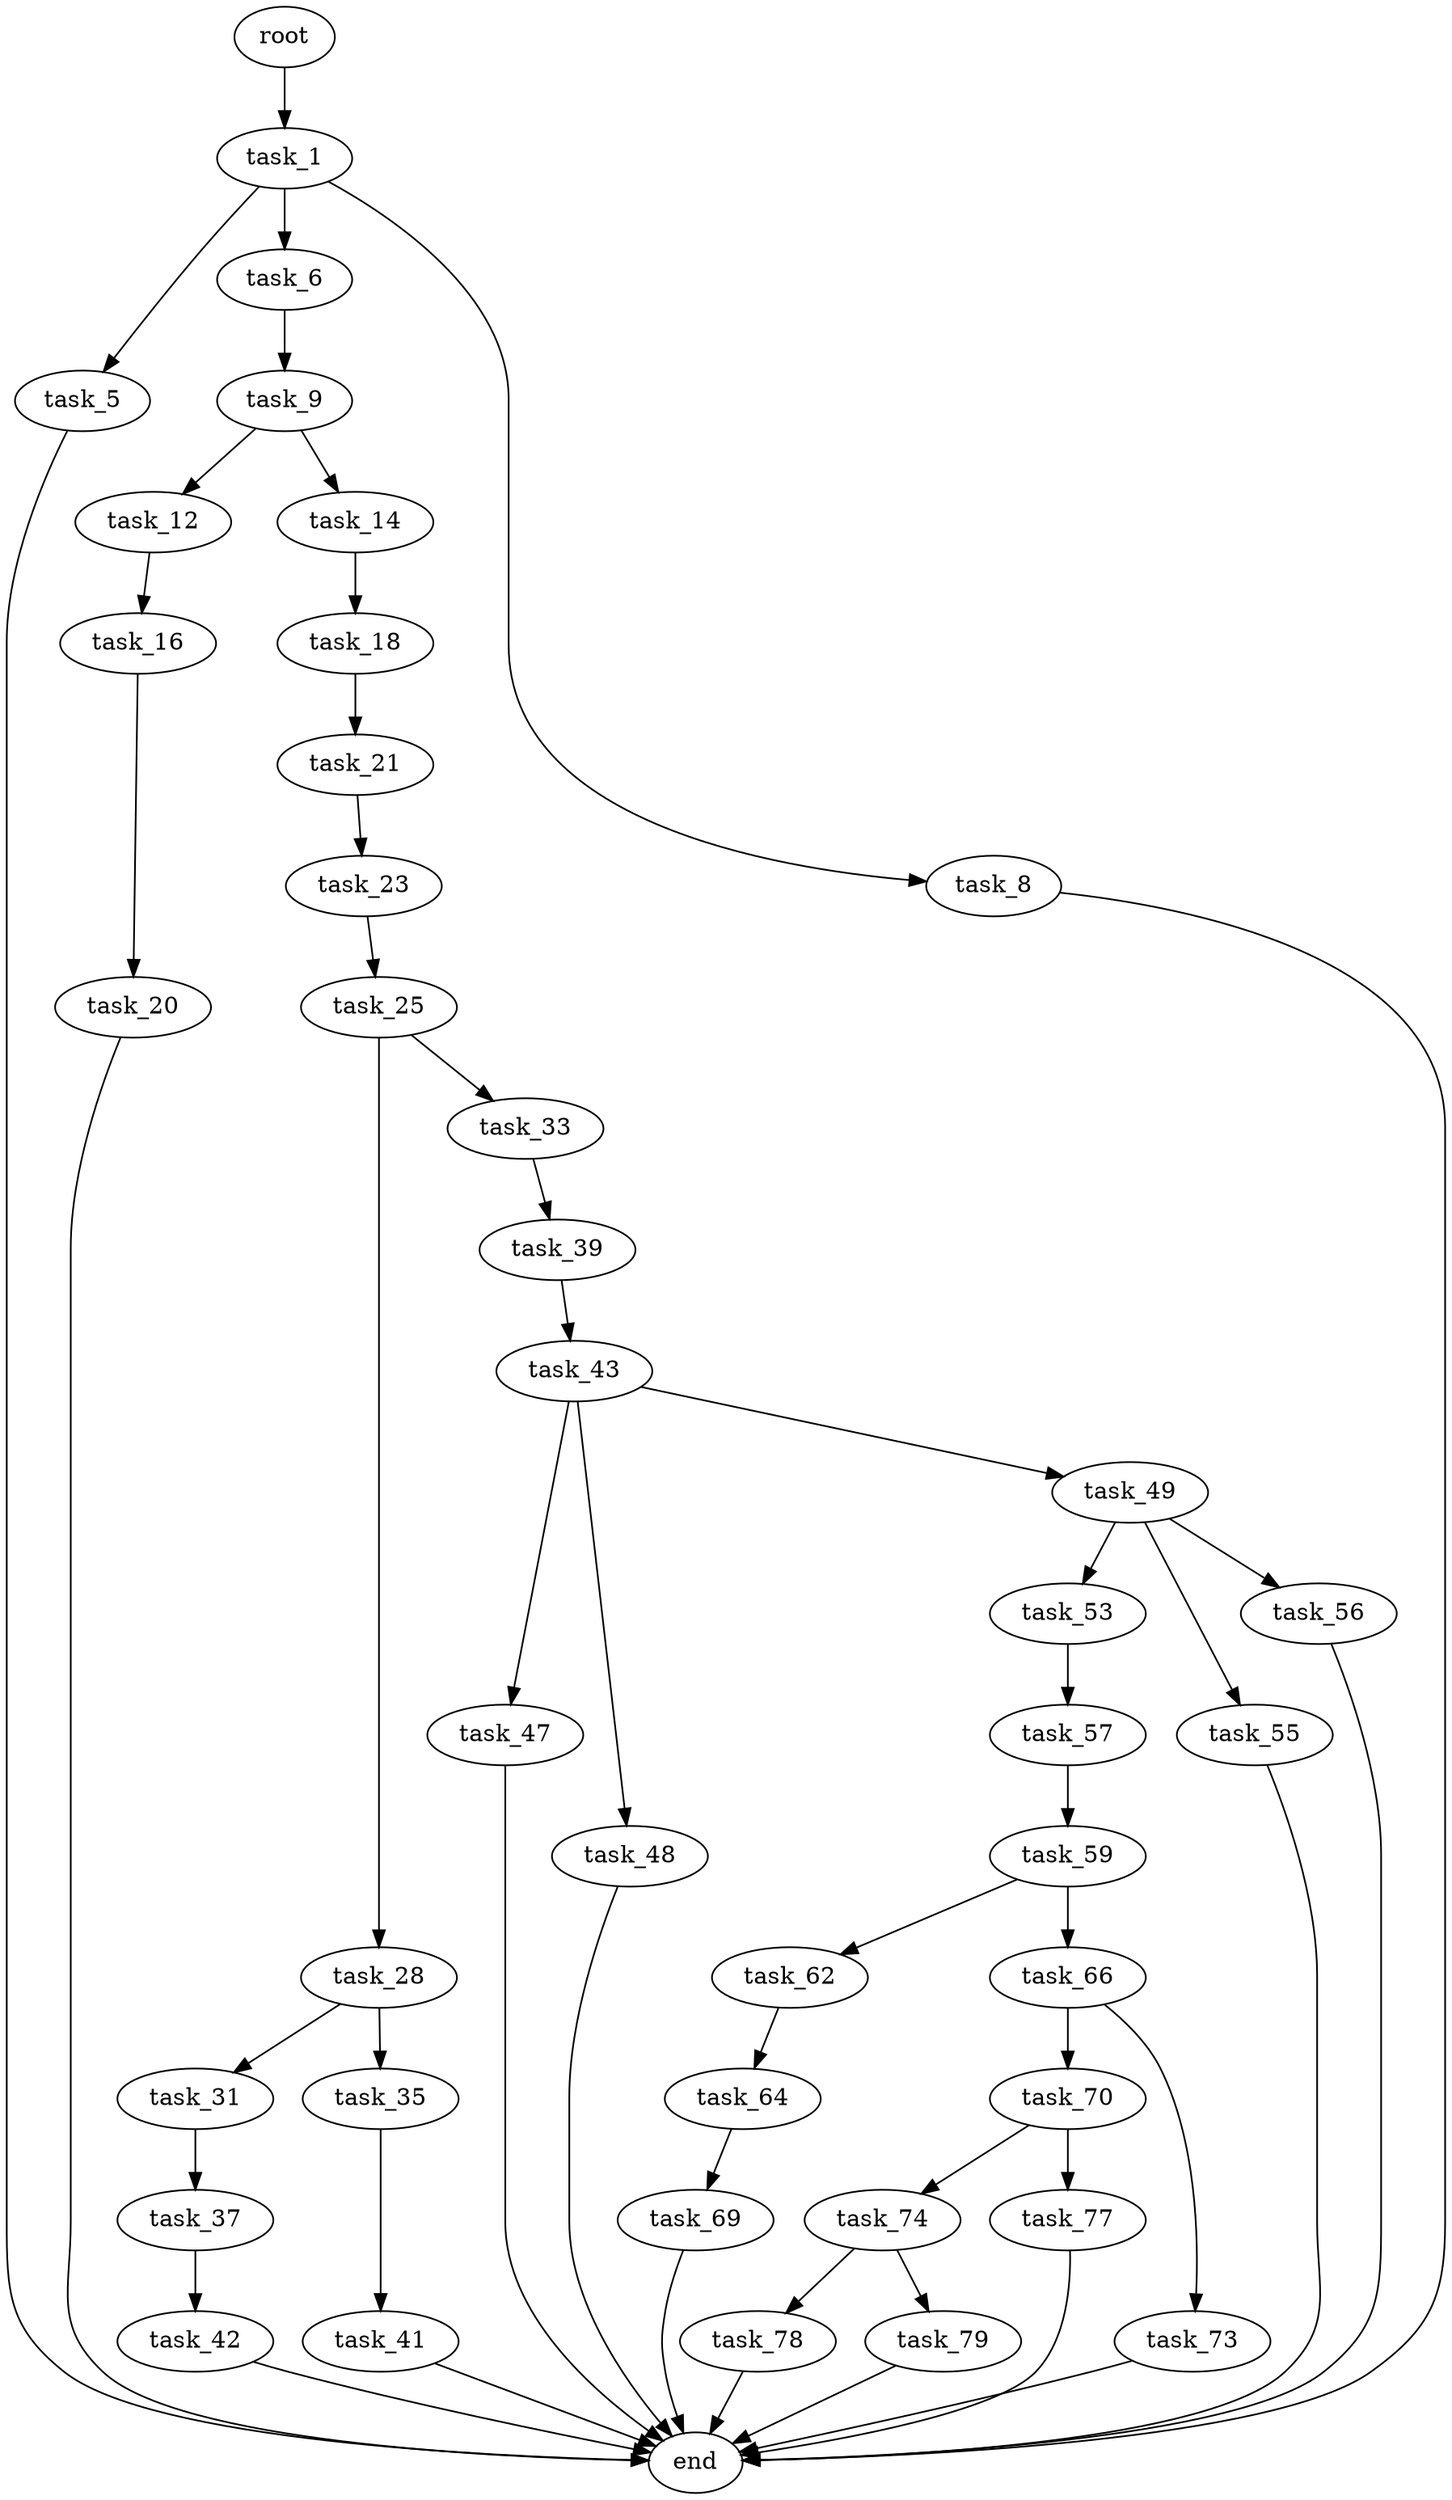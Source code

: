 digraph G {
  root [size="0.000000"];
  task_1 [size="134217728000.000000"];
  task_5 [size="782757789696.000000"];
  task_6 [size="18245822488.000000"];
  task_8 [size="8589934592.000000"];
  end [size="0.000000"];
  task_9 [size="549755813888.000000"];
  task_12 [size="17999001674.000000"];
  task_14 [size="18083521586.000000"];
  task_16 [size="582890413984.000000"];
  task_18 [size="366931927911.000000"];
  task_20 [size="1073741824000.000000"];
  task_21 [size="782757789696.000000"];
  task_23 [size="368293445632.000000"];
  task_25 [size="231928233984.000000"];
  task_28 [size="368293445632.000000"];
  task_33 [size="775344038600.000000"];
  task_31 [size="549755813888.000000"];
  task_35 [size="8341219083.000000"];
  task_37 [size="56230620120.000000"];
  task_39 [size="11693196378.000000"];
  task_41 [size="68743335058.000000"];
  task_42 [size="28991029248.000000"];
  task_43 [size="549755813888.000000"];
  task_47 [size="68719476736.000000"];
  task_48 [size="104558948923.000000"];
  task_49 [size="782757789696.000000"];
  task_53 [size="8474712948.000000"];
  task_55 [size="8850854032.000000"];
  task_56 [size="28991029248.000000"];
  task_57 [size="272625448784.000000"];
  task_59 [size="130110535332.000000"];
  task_62 [size="240713314683.000000"];
  task_66 [size="1073741824000.000000"];
  task_64 [size="28991029248.000000"];
  task_69 [size="711202009804.000000"];
  task_70 [size="153120737892.000000"];
  task_73 [size="11675767103.000000"];
  task_74 [size="549755813888.000000"];
  task_77 [size="48977044256.000000"];
  task_78 [size="576027916814.000000"];
  task_79 [size="96084304343.000000"];

  root -> task_1 [size="1.000000"];
  task_1 -> task_5 [size="209715200.000000"];
  task_1 -> task_6 [size="209715200.000000"];
  task_1 -> task_8 [size="209715200.000000"];
  task_5 -> end [size="1.000000"];
  task_6 -> task_9 [size="838860800.000000"];
  task_8 -> end [size="1.000000"];
  task_9 -> task_12 [size="536870912.000000"];
  task_9 -> task_14 [size="536870912.000000"];
  task_12 -> task_16 [size="411041792.000000"];
  task_14 -> task_18 [size="536870912.000000"];
  task_16 -> task_20 [size="679477248.000000"];
  task_18 -> task_21 [size="838860800.000000"];
  task_20 -> end [size="1.000000"];
  task_21 -> task_23 [size="679477248.000000"];
  task_23 -> task_25 [size="411041792.000000"];
  task_25 -> task_28 [size="301989888.000000"];
  task_25 -> task_33 [size="301989888.000000"];
  task_28 -> task_31 [size="411041792.000000"];
  task_28 -> task_35 [size="411041792.000000"];
  task_33 -> task_39 [size="679477248.000000"];
  task_31 -> task_37 [size="536870912.000000"];
  task_35 -> task_41 [size="134217728.000000"];
  task_37 -> task_42 [size="134217728.000000"];
  task_39 -> task_43 [size="411041792.000000"];
  task_41 -> end [size="1.000000"];
  task_42 -> end [size="1.000000"];
  task_43 -> task_47 [size="536870912.000000"];
  task_43 -> task_48 [size="536870912.000000"];
  task_43 -> task_49 [size="536870912.000000"];
  task_47 -> end [size="1.000000"];
  task_48 -> end [size="1.000000"];
  task_49 -> task_53 [size="679477248.000000"];
  task_49 -> task_55 [size="679477248.000000"];
  task_49 -> task_56 [size="679477248.000000"];
  task_53 -> task_57 [size="209715200.000000"];
  task_55 -> end [size="1.000000"];
  task_56 -> end [size="1.000000"];
  task_57 -> task_59 [size="209715200.000000"];
  task_59 -> task_62 [size="209715200.000000"];
  task_59 -> task_66 [size="209715200.000000"];
  task_62 -> task_64 [size="301989888.000000"];
  task_66 -> task_70 [size="838860800.000000"];
  task_66 -> task_73 [size="838860800.000000"];
  task_64 -> task_69 [size="75497472.000000"];
  task_69 -> end [size="1.000000"];
  task_70 -> task_74 [size="134217728.000000"];
  task_70 -> task_77 [size="134217728.000000"];
  task_73 -> end [size="1.000000"];
  task_74 -> task_78 [size="536870912.000000"];
  task_74 -> task_79 [size="536870912.000000"];
  task_77 -> end [size="1.000000"];
  task_78 -> end [size="1.000000"];
  task_79 -> end [size="1.000000"];
}
